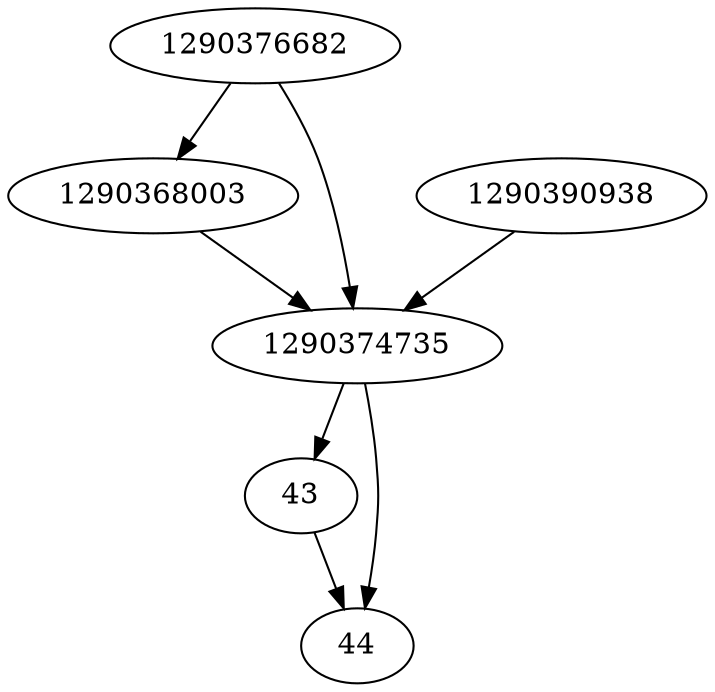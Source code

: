 strict digraph  {
1290368003;
1290376682;
43;
44;
1290374735;
1290390938;
1290368003 -> 1290374735;
1290376682 -> 1290368003;
1290376682 -> 1290374735;
43 -> 44;
1290374735 -> 43;
1290374735 -> 44;
1290390938 -> 1290374735;
}
